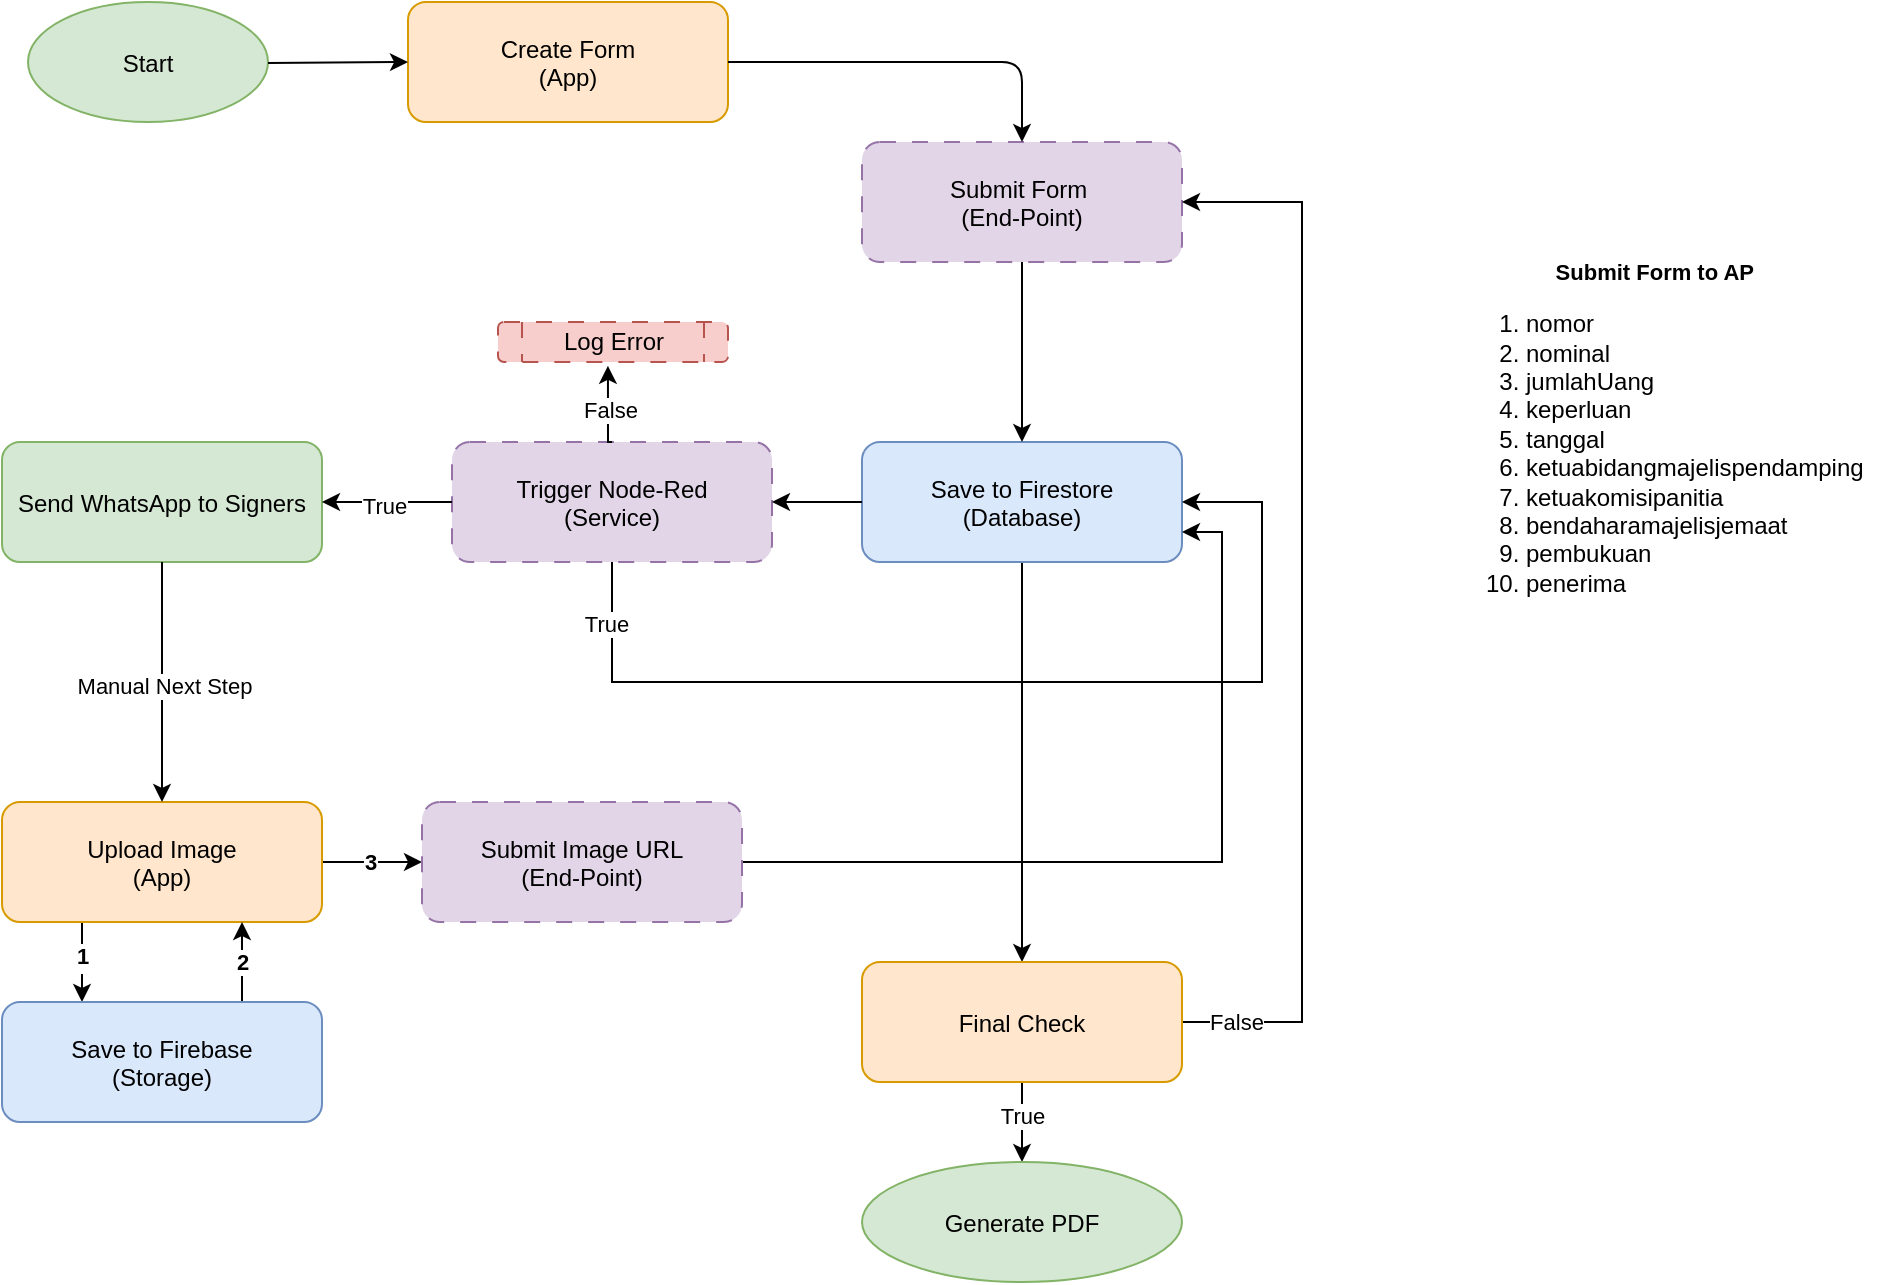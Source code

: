 <mxfile version="26.1.0">
  <diagram name="Page-1" id="0k0p8xCqQLOHbQBMagzz">
    <mxGraphModel dx="1138" dy="633" grid="1" gridSize="10" guides="1" tooltips="1" connect="1" arrows="1" fold="1" page="1" pageScale="1" pageWidth="850" pageHeight="1100" math="0" shadow="0">
      <root>
        <mxCell id="0" />
        <mxCell id="1" parent="0" />
        <mxCell id="aDgGIX2eHUsiDJ8qM59B-9" value="Start" style="ellipse;fillColor=#d5e8d4;strokeColor=#82b366;" parent="1" vertex="1">
          <mxGeometry x="133" y="50" width="120" height="60" as="geometry" />
        </mxCell>
        <mxCell id="aDgGIX2eHUsiDJ8qM59B-10" value="Create Form&#xa;(App)" style="rounded=1;fillColor=#ffe6cc;strokeColor=#d79b00;" parent="1" vertex="1">
          <mxGeometry x="323" y="50" width="160" height="60" as="geometry" />
        </mxCell>
        <mxCell id="aDgGIX2eHUsiDJ8qM59B-11" value="Submit Form &#xa;(End-Point)" style="rounded=1;fillColor=#e1d5e7;strokeColor=#9673a6;dashed=1;dashPattern=8 8;" parent="1" vertex="1">
          <mxGeometry x="550" y="120" width="160" height="60" as="geometry" />
        </mxCell>
        <mxCell id="XEOHDXe-3Rds1Pl_wQdD-13" style="edgeStyle=orthogonalEdgeStyle;rounded=0;orthogonalLoop=1;jettySize=auto;html=1;exitX=0.5;exitY=1;exitDx=0;exitDy=0;entryX=0.5;entryY=0;entryDx=0;entryDy=0;" edge="1" parent="1" source="aDgGIX2eHUsiDJ8qM59B-12" target="aDgGIX2eHUsiDJ8qM59B-17">
          <mxGeometry relative="1" as="geometry" />
        </mxCell>
        <mxCell id="aDgGIX2eHUsiDJ8qM59B-12" value="Save to Firestore&#xa;(Database)" style="rounded=1;fillColor=#dae8fc;strokeColor=#6c8ebf;" parent="1" vertex="1">
          <mxGeometry x="550" y="270" width="160" height="60" as="geometry" />
        </mxCell>
        <mxCell id="cPocxFOdf4c5zaEAgyfB-9" style="edgeStyle=orthogonalEdgeStyle;rounded=0;orthogonalLoop=1;jettySize=auto;html=1;exitX=0.5;exitY=1;exitDx=0;exitDy=0;entryX=1;entryY=0.5;entryDx=0;entryDy=0;" parent="1" source="aDgGIX2eHUsiDJ8qM59B-13" target="aDgGIX2eHUsiDJ8qM59B-12" edge="1">
          <mxGeometry relative="1" as="geometry">
            <Array as="points">
              <mxPoint x="425" y="390" />
              <mxPoint x="750" y="390" />
              <mxPoint x="750" y="300" />
            </Array>
          </mxGeometry>
        </mxCell>
        <mxCell id="cPocxFOdf4c5zaEAgyfB-17" value="True" style="edgeLabel;html=1;align=center;verticalAlign=middle;resizable=0;points=[];" parent="cPocxFOdf4c5zaEAgyfB-9" vertex="1" connectable="0">
          <mxGeometry x="-0.881" y="-3" relative="1" as="geometry">
            <mxPoint as="offset" />
          </mxGeometry>
        </mxCell>
        <mxCell id="aDgGIX2eHUsiDJ8qM59B-13" value="Trigger Node-Red&#xa;(Service)" style="rounded=1;fillColor=#e1d5e7;strokeColor=#9673a6;dashed=1;dashPattern=8 8;" parent="1" vertex="1">
          <mxGeometry x="345" y="270" width="160" height="60" as="geometry" />
        </mxCell>
        <mxCell id="aDgGIX2eHUsiDJ8qM59B-14" value="Send WhatsApp to Signers" style="rounded=1;fillColor=#d5e8d4;strokeColor=#82b366;" parent="1" vertex="1">
          <mxGeometry x="120" y="270" width="160" height="60" as="geometry" />
        </mxCell>
        <mxCell id="cPocxFOdf4c5zaEAgyfB-24" style="edgeStyle=orthogonalEdgeStyle;rounded=0;orthogonalLoop=1;jettySize=auto;html=1;exitX=1;exitY=0.5;exitDx=0;exitDy=0;entryX=0;entryY=0.5;entryDx=0;entryDy=0;" parent="1" source="aDgGIX2eHUsiDJ8qM59B-15" target="cPocxFOdf4c5zaEAgyfB-21" edge="1">
          <mxGeometry relative="1" as="geometry" />
        </mxCell>
        <mxCell id="XEOHDXe-3Rds1Pl_wQdD-4" value="&lt;b&gt;3&lt;/b&gt;" style="edgeLabel;html=1;align=center;verticalAlign=middle;resizable=0;points=[];" vertex="1" connectable="0" parent="cPocxFOdf4c5zaEAgyfB-24">
          <mxGeometry x="-0.034" relative="1" as="geometry">
            <mxPoint as="offset" />
          </mxGeometry>
        </mxCell>
        <mxCell id="cPocxFOdf4c5zaEAgyfB-26" style="edgeStyle=orthogonalEdgeStyle;rounded=0;orthogonalLoop=1;jettySize=auto;html=1;exitX=0.25;exitY=1;exitDx=0;exitDy=0;entryX=0.25;entryY=0;entryDx=0;entryDy=0;" parent="1" source="aDgGIX2eHUsiDJ8qM59B-15" target="cPocxFOdf4c5zaEAgyfB-22" edge="1">
          <mxGeometry relative="1" as="geometry" />
        </mxCell>
        <mxCell id="XEOHDXe-3Rds1Pl_wQdD-1" value="&lt;b&gt;!&lt;/b&gt;" style="edgeLabel;html=1;align=center;verticalAlign=middle;resizable=0;points=[];" vertex="1" connectable="0" parent="cPocxFOdf4c5zaEAgyfB-26">
          <mxGeometry x="-0.086" relative="1" as="geometry">
            <mxPoint as="offset" />
          </mxGeometry>
        </mxCell>
        <mxCell id="XEOHDXe-3Rds1Pl_wQdD-2" value="1" style="edgeLabel;html=1;align=center;verticalAlign=middle;resizable=0;points=[];" vertex="1" connectable="0" parent="cPocxFOdf4c5zaEAgyfB-26">
          <mxGeometry x="-0.099" y="-1" relative="1" as="geometry">
            <mxPoint as="offset" />
          </mxGeometry>
        </mxCell>
        <mxCell id="XEOHDXe-3Rds1Pl_wQdD-6" value="&lt;b&gt;1&lt;/b&gt;" style="edgeLabel;html=1;align=center;verticalAlign=middle;resizable=0;points=[];" vertex="1" connectable="0" parent="cPocxFOdf4c5zaEAgyfB-26">
          <mxGeometry x="-0.16" relative="1" as="geometry">
            <mxPoint as="offset" />
          </mxGeometry>
        </mxCell>
        <mxCell id="aDgGIX2eHUsiDJ8qM59B-15" value="Upload Image&#xa;(App)" style="rounded=1;fillColor=#ffe6cc;strokeColor=#d79b00;" parent="1" vertex="1">
          <mxGeometry x="120" y="450" width="160" height="60" as="geometry" />
        </mxCell>
        <mxCell id="cPocxFOdf4c5zaEAgyfB-4" style="edgeStyle=orthogonalEdgeStyle;rounded=0;orthogonalLoop=1;jettySize=auto;html=1;exitX=0.5;exitY=1;exitDx=0;exitDy=0;entryX=0.5;entryY=0;entryDx=0;entryDy=0;" parent="1" source="aDgGIX2eHUsiDJ8qM59B-17" target="cPocxFOdf4c5zaEAgyfB-3" edge="1">
          <mxGeometry relative="1" as="geometry" />
        </mxCell>
        <mxCell id="cPocxFOdf4c5zaEAgyfB-18" value="True" style="edgeLabel;html=1;align=center;verticalAlign=middle;resizable=0;points=[];" parent="cPocxFOdf4c5zaEAgyfB-4" vertex="1" connectable="0">
          <mxGeometry x="-0.15" relative="1" as="geometry">
            <mxPoint as="offset" />
          </mxGeometry>
        </mxCell>
        <mxCell id="cPocxFOdf4c5zaEAgyfB-8" style="edgeStyle=orthogonalEdgeStyle;rounded=0;orthogonalLoop=1;jettySize=auto;html=1;exitX=1;exitY=0.25;exitDx=0;exitDy=0;entryX=1;entryY=0.5;entryDx=0;entryDy=0;" parent="1" source="aDgGIX2eHUsiDJ8qM59B-17" target="aDgGIX2eHUsiDJ8qM59B-11" edge="1">
          <mxGeometry relative="1" as="geometry">
            <Array as="points">
              <mxPoint x="710" y="560" />
              <mxPoint x="770" y="560" />
              <mxPoint x="770" y="150" />
            </Array>
          </mxGeometry>
        </mxCell>
        <mxCell id="cPocxFOdf4c5zaEAgyfB-19" value="False" style="edgeLabel;html=1;align=center;verticalAlign=middle;resizable=0;points=[];" parent="cPocxFOdf4c5zaEAgyfB-8" vertex="1" connectable="0">
          <mxGeometry x="-0.846" relative="1" as="geometry">
            <mxPoint as="offset" />
          </mxGeometry>
        </mxCell>
        <mxCell id="aDgGIX2eHUsiDJ8qM59B-17" value="Final Check" style="rounded=1;fillColor=#ffe6cc;strokeColor=#d79b00;" parent="1" vertex="1">
          <mxGeometry x="550" y="530" width="160" height="60" as="geometry" />
        </mxCell>
        <mxCell id="aDgGIX2eHUsiDJ8qM59B-18" parent="1" source="aDgGIX2eHUsiDJ8qM59B-9" target="aDgGIX2eHUsiDJ8qM59B-10" edge="1">
          <mxGeometry relative="1" as="geometry" />
        </mxCell>
        <mxCell id="aDgGIX2eHUsiDJ8qM59B-19" style="entryX=0.5;entryY=0;entryDx=0;entryDy=0;exitX=1;exitY=0.5;exitDx=0;exitDy=0;" parent="1" source="aDgGIX2eHUsiDJ8qM59B-10" target="aDgGIX2eHUsiDJ8qM59B-11" edge="1">
          <mxGeometry relative="1" as="geometry">
            <Array as="points">
              <mxPoint x="630" y="80" />
            </Array>
          </mxGeometry>
        </mxCell>
        <mxCell id="aDgGIX2eHUsiDJ8qM59B-20" style="entryX=0.5;entryY=0;entryDx=0;entryDy=0;" parent="1" target="aDgGIX2eHUsiDJ8qM59B-12" edge="1">
          <mxGeometry relative="1" as="geometry">
            <Array as="points">
              <mxPoint x="630" y="180" />
            </Array>
            <mxPoint x="630" y="180" as="sourcePoint" />
          </mxGeometry>
        </mxCell>
        <mxCell id="aDgGIX2eHUsiDJ8qM59B-21" parent="1" source="aDgGIX2eHUsiDJ8qM59B-12" target="aDgGIX2eHUsiDJ8qM59B-13" edge="1">
          <mxGeometry relative="1" as="geometry" />
        </mxCell>
        <mxCell id="aDgGIX2eHUsiDJ8qM59B-22" parent="1" source="aDgGIX2eHUsiDJ8qM59B-13" target="aDgGIX2eHUsiDJ8qM59B-14" edge="1">
          <mxGeometry relative="1" as="geometry" />
        </mxCell>
        <mxCell id="cPocxFOdf4c5zaEAgyfB-16" value="True" style="edgeLabel;html=1;align=center;verticalAlign=middle;resizable=0;points=[];" parent="aDgGIX2eHUsiDJ8qM59B-22" vertex="1" connectable="0">
          <mxGeometry x="0.049" y="2" relative="1" as="geometry">
            <mxPoint as="offset" />
          </mxGeometry>
        </mxCell>
        <mxCell id="aDgGIX2eHUsiDJ8qM59B-23" parent="1" source="aDgGIX2eHUsiDJ8qM59B-14" target="aDgGIX2eHUsiDJ8qM59B-15" edge="1">
          <mxGeometry relative="1" as="geometry" />
        </mxCell>
        <mxCell id="XEOHDXe-3Rds1Pl_wQdD-14" value="Manual Next Step" style="edgeLabel;html=1;align=center;verticalAlign=middle;resizable=0;points=[];" vertex="1" connectable="0" parent="aDgGIX2eHUsiDJ8qM59B-23">
          <mxGeometry x="0.022" y="1" relative="1" as="geometry">
            <mxPoint as="offset" />
          </mxGeometry>
        </mxCell>
        <mxCell id="cPocxFOdf4c5zaEAgyfB-2" value="&lt;p&gt;&lt;/p&gt;&lt;span style=&quot;font-size: 11px; background-color: transparent; color: light-dark(rgb(0, 0, 0), rgb(255, 255, 255));&quot;&gt;&lt;div style=&quot;text-align: center;&quot;&gt;&lt;span style=&quot;background-color: transparent; color: light-dark(rgb(0, 0, 0), rgb(255, 255, 255));&quot;&gt;&lt;b&gt;Submit Form to AP&lt;/b&gt;&lt;/span&gt;&lt;/div&gt;&lt;/span&gt;&lt;ol&gt;&lt;li&gt;&lt;font&gt;nomor&lt;/font&gt;&lt;/li&gt;&lt;li&gt;&lt;font&gt;nominal&lt;/font&gt;&lt;/li&gt;&lt;li&gt;&lt;font&gt;jumlahUang&lt;/font&gt;&lt;/li&gt;&lt;li&gt;&lt;font&gt;keperluan&lt;/font&gt;&lt;/li&gt;&lt;li&gt;&lt;font&gt;tanggal&lt;/font&gt;&lt;/li&gt;&lt;li&gt;&lt;font&gt;ketuabidangmajelispendamping&lt;/font&gt;&lt;/li&gt;&lt;li&gt;&lt;font&gt;ketuakomisipanitia&lt;/font&gt;&lt;/li&gt;&lt;li&gt;&lt;font&gt;bendaharamajelisjemaat&lt;/font&gt;&lt;/li&gt;&lt;li&gt;&lt;font&gt;pembukuan&lt;/font&gt;&lt;/li&gt;&lt;li&gt;penerima&lt;/li&gt;&lt;/ol&gt;&lt;p&gt;&lt;/p&gt;" style="text;html=1;whiteSpace=wrap;overflow=hidden;rounded=1;" parent="1" vertex="1">
          <mxGeometry x="840" y="160" width="230" height="200" as="geometry" />
        </mxCell>
        <mxCell id="cPocxFOdf4c5zaEAgyfB-3" value="Generate PDF" style="ellipse;fillColor=#d5e8d4;strokeColor=#82b366;" parent="1" vertex="1">
          <mxGeometry x="550" y="630" width="160" height="60" as="geometry" />
        </mxCell>
        <mxCell id="cPocxFOdf4c5zaEAgyfB-23" style="edgeStyle=orthogonalEdgeStyle;rounded=0;orthogonalLoop=1;jettySize=auto;html=1;exitX=1;exitY=0.5;exitDx=0;exitDy=0;entryX=1;entryY=0.75;entryDx=0;entryDy=0;" parent="1" source="cPocxFOdf4c5zaEAgyfB-21" target="aDgGIX2eHUsiDJ8qM59B-12" edge="1">
          <mxGeometry relative="1" as="geometry" />
        </mxCell>
        <mxCell id="cPocxFOdf4c5zaEAgyfB-21" value="Submit Image URL&#xa;(End-Point)" style="rounded=1;fillColor=#e1d5e7;strokeColor=#9673a6;dashed=1;dashPattern=8 8;" parent="1" vertex="1">
          <mxGeometry x="330" y="450" width="160" height="60" as="geometry" />
        </mxCell>
        <mxCell id="cPocxFOdf4c5zaEAgyfB-27" style="edgeStyle=orthogonalEdgeStyle;rounded=0;orthogonalLoop=1;jettySize=auto;html=1;exitX=0.75;exitY=0;exitDx=0;exitDy=0;entryX=0.75;entryY=1;entryDx=0;entryDy=0;" parent="1" source="cPocxFOdf4c5zaEAgyfB-22" target="aDgGIX2eHUsiDJ8qM59B-15" edge="1">
          <mxGeometry relative="1" as="geometry" />
        </mxCell>
        <mxCell id="XEOHDXe-3Rds1Pl_wQdD-3" value="2" style="edgeLabel;html=1;align=center;verticalAlign=middle;resizable=0;points=[];" vertex="1" connectable="0" parent="cPocxFOdf4c5zaEAgyfB-27">
          <mxGeometry x="0.004" relative="1" as="geometry">
            <mxPoint as="offset" />
          </mxGeometry>
        </mxCell>
        <mxCell id="XEOHDXe-3Rds1Pl_wQdD-5" value="&lt;b&gt;2&lt;/b&gt;" style="edgeLabel;html=1;align=center;verticalAlign=middle;resizable=0;points=[];" vertex="1" connectable="0" parent="cPocxFOdf4c5zaEAgyfB-27">
          <mxGeometry x="0.004" relative="1" as="geometry">
            <mxPoint as="offset" />
          </mxGeometry>
        </mxCell>
        <mxCell id="cPocxFOdf4c5zaEAgyfB-22" value="Save to Firebase&#xa;(Storage)" style="rounded=1;fillColor=#dae8fc;strokeColor=#6c8ebf;" parent="1" vertex="1">
          <mxGeometry x="120" y="550" width="160" height="60" as="geometry" />
        </mxCell>
        <mxCell id="XEOHDXe-3Rds1Pl_wQdD-9" value="Log Error" style="shape=process;whiteSpace=wrap;html=1;backgroundOutline=1;fillColor=#f8cecc;strokeColor=#b85450;rounded=1;dashed=1;dashPattern=8 8;" vertex="1" parent="1">
          <mxGeometry x="368" y="210" width="115" height="20" as="geometry" />
        </mxCell>
        <mxCell id="XEOHDXe-3Rds1Pl_wQdD-11" style="edgeStyle=orthogonalEdgeStyle;rounded=0;orthogonalLoop=1;jettySize=auto;html=1;exitX=0.5;exitY=0;exitDx=0;exitDy=0;entryX=0.478;entryY=1.096;entryDx=0;entryDy=0;entryPerimeter=0;" edge="1" parent="1" source="aDgGIX2eHUsiDJ8qM59B-13" target="XEOHDXe-3Rds1Pl_wQdD-9">
          <mxGeometry relative="1" as="geometry" />
        </mxCell>
        <mxCell id="XEOHDXe-3Rds1Pl_wQdD-12" value="False" style="edgeLabel;html=1;align=center;verticalAlign=middle;resizable=0;points=[];" vertex="1" connectable="0" parent="XEOHDXe-3Rds1Pl_wQdD-11">
          <mxGeometry x="-0.087" y="-1" relative="1" as="geometry">
            <mxPoint as="offset" />
          </mxGeometry>
        </mxCell>
      </root>
    </mxGraphModel>
  </diagram>
</mxfile>
